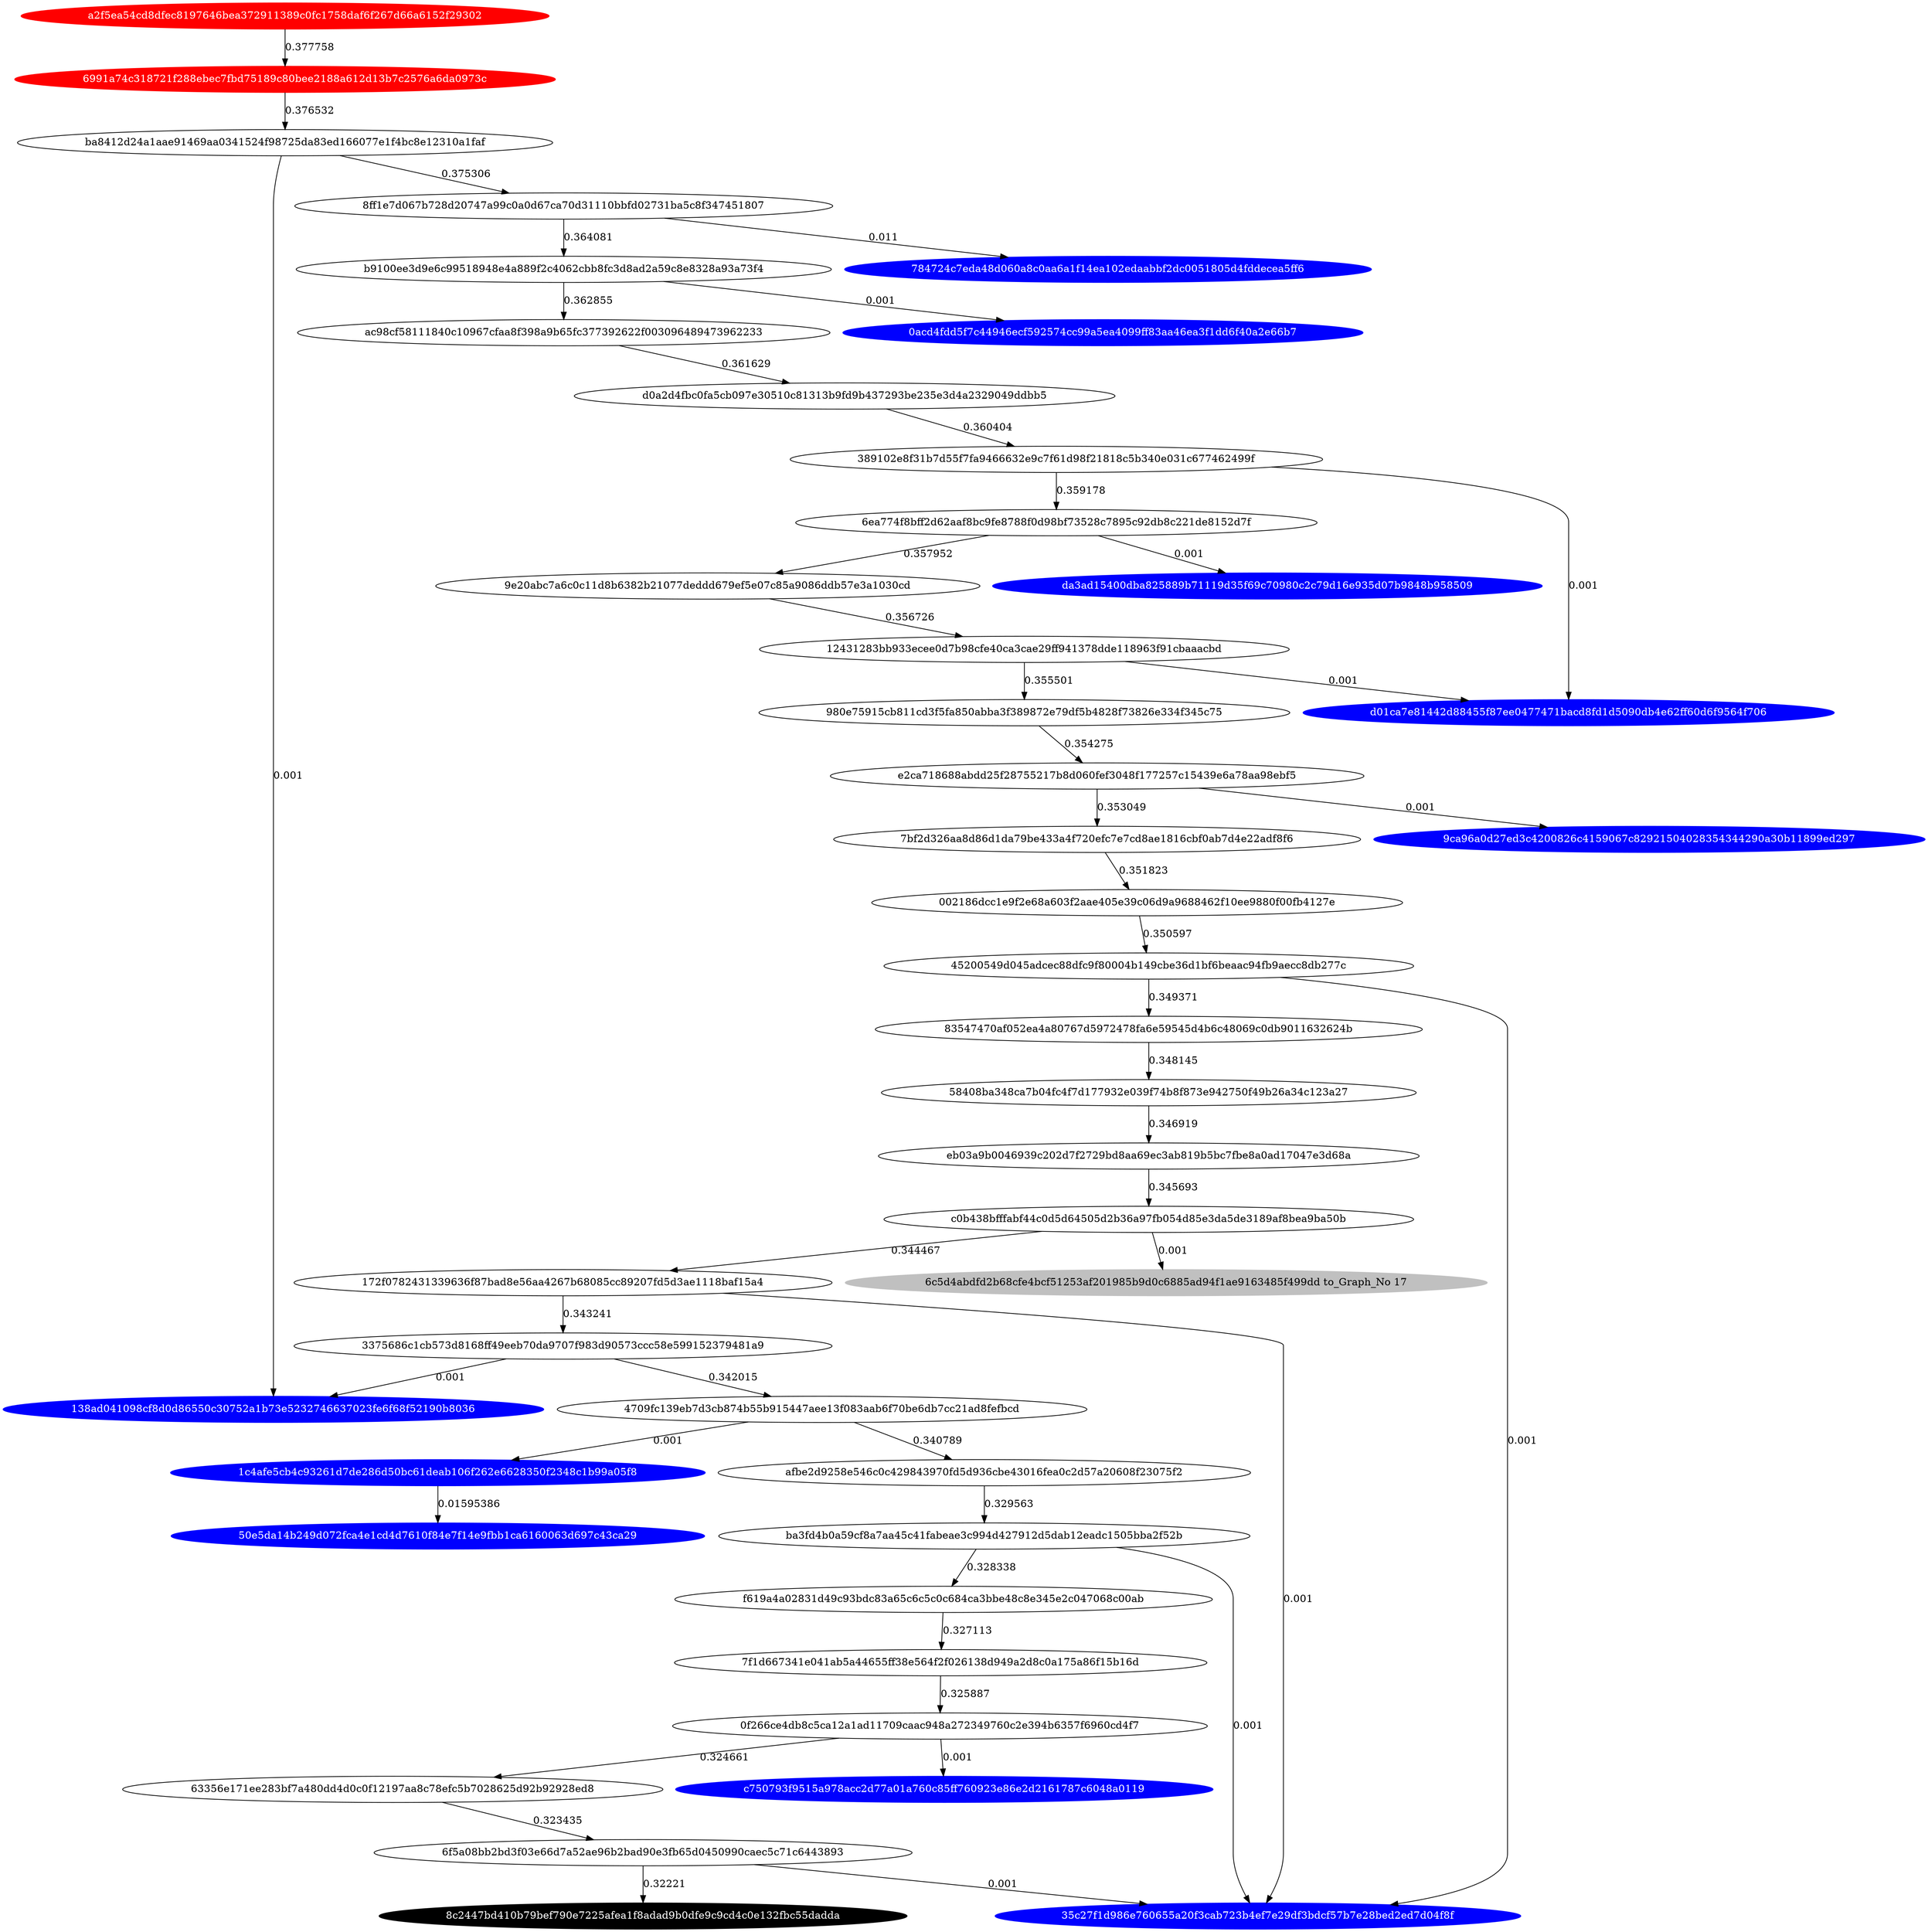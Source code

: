 digraph G{rankdir=TB;layout=dot;
"a2f5ea54cd8dfec8197646bea372911389c0fc1758daf6f267d66a6152f29302" [style="solid,filled",color=red,fontcolor=white];
"6991a74c318721f288ebec7fbd75189c80bee2188a612d13b7c2576a6da0973c" [style="solid,filled",color=red,fontcolor=white];
"d01ca7e81442d88455f87ee0477471bacd8fd1d5090db4e62ff60d6f9564f706" [style="solid,filled",color=blue,fontcolor=white];
"0acd4fdd5f7c44946ecf592574cc99a5ea4099ff83aa46ea3f1dd6f40a2e66b7" [style="solid,filled",color=blue,fontcolor=white];
"35c27f1d986e760655a20f3cab723b4ef7e29df3bdcf57b7e28bed2ed7d04f8f" [style="solid,filled",color=blue,fontcolor=white];
"50e5da14b249d072fca4e1cd4d7610f84e7f14e9fbb1ca6160063d697c43ca29" [style="solid,filled",color=blue,fontcolor=white];
"1c4afe5cb4c93261d7de286d50bc61deab106f262e6628350f2348c1b99a05f8" [style="solid,filled",color=blue,fontcolor=white];
"138ad041098cf8d0d86550c30752a1b73e5232746637023fe6f68f52190b8036" [style="solid,filled",color=blue,fontcolor=white];
"9ca96a0d27ed3c4200826c4159067c82921504028354344290a30b11899ed297" [style="solid,filled",color=blue,fontcolor=white];
"6c5d4abdfd2b68cfe4bcf51253af201985b9d0c6885ad94f1ae9163485f499dd" [style="solid,filled",color=gray,fontcolor=black,label= "6c5d4abdfd2b68cfe4bcf51253af201985b9d0c6885ad94f1ae9163485f499dd to_Graph_No 17"];
"8c2447bd410b79bef790e7225afea1f8adad9b0dfe9c9cd4c0e132fbc55dadda" [style="solid,filled",color=black,fontcolor=white];
"c750793f9515a978acc2d77a01a760c85ff760923e86e2d2161787c6048a0119" [style="solid,filled",color=blue,fontcolor=white];
"da3ad15400dba825889b71119d35f69c70980c2c79d16e935d07b9848b958509" [style="solid,filled",color=blue,fontcolor=white];
"784724c7eda48d060a8c0aa6a1f14ea102edaabbf2dc0051805d4fddecea5ff6" [style="solid,filled",color=blue,fontcolor=white];
"389102e8f31b7d55f7fa9466632e9c7f61d98f21818c5b340e031c677462499f" -> "d01ca7e81442d88455f87ee0477471bacd8fd1d5090db4e62ff60d6f9564f706" [label=0.001];
"12431283bb933ecee0d7b98cfe40ca3cae29ff941378dde118963f91cbaaacbd" -> "980e75915cb811cd3f5fa850abba3f389872e79df5b4828f73826e334f345c75" [label=0.355501];
"e2ca718688abdd25f28755217b8d060fef3048f177257c15439e6a78aa98ebf5" -> "9ca96a0d27ed3c4200826c4159067c82921504028354344290a30b11899ed297" [label=0.001];
"002186dcc1e9f2e68a603f2aae405e39c06d9a9688462f10ee9880f00fb4127e" -> "45200549d045adcec88dfc9f80004b149cbe36d1bf6beaac94fb9aecc8db277c" [label=0.350597];
"9e20abc7a6c0c11d8b6382b21077deddd679ef5e07c85a9086ddb57e3a1030cd" -> "12431283bb933ecee0d7b98cfe40ca3cae29ff941378dde118963f91cbaaacbd" [label=0.356726];
"ba3fd4b0a59cf8a7aa45c41fabeae3c994d427912d5dab12eadc1505bba2f52b" -> "f619a4a02831d49c93bdc83a65c6c5c0c684ca3bbe48c8e345e2c047068c00ab" [label=0.328338];
"6ea774f8bff2d62aaf8bc9fe8788f0d98bf73528c7895c92db8c221de8152d7f" -> "da3ad15400dba825889b71119d35f69c70980c2c79d16e935d07b9848b958509" [label=0.001];
"12431283bb933ecee0d7b98cfe40ca3cae29ff941378dde118963f91cbaaacbd" -> "d01ca7e81442d88455f87ee0477471bacd8fd1d5090db4e62ff60d6f9564f706" [label=0.001];
"7bf2d326aa8d86d1da79be433a4f720efc7e7cd8ae1816cbf0ab7d4e22adf8f6" -> "002186dcc1e9f2e68a603f2aae405e39c06d9a9688462f10ee9880f00fb4127e" [label=0.351823];
"eb03a9b0046939c202d7f2729bd8aa69ec3ab819b5bc7fbe8a0ad17047e3d68a" -> "c0b438bfffabf44c0d5d64505d2b36a97fb054d85e3da5de3189af8bea9ba50b" [label=0.345693];
"45200549d045adcec88dfc9f80004b149cbe36d1bf6beaac94fb9aecc8db277c" -> "35c27f1d986e760655a20f3cab723b4ef7e29df3bdcf57b7e28bed2ed7d04f8f" [label=0.001];
"3375686c1cb573d8168ff49eeb70da9707f983d90573ccc58e599152379481a9" -> "138ad041098cf8d0d86550c30752a1b73e5232746637023fe6f68f52190b8036" [label=0.001];
"4709fc139eb7d3cb874b55b915447aee13f083aab6f70be6db7cc21ad8fefbcd" -> "1c4afe5cb4c93261d7de286d50bc61deab106f262e6628350f2348c1b99a05f8" [label=0.001];
"63356e171ee283bf7a480dd4d0c0f12197aa8c78efc5b7028625d92b92928ed8" -> "6f5a08bb2bd3f03e66d7a52ae96b2bad90e3fb65d0450990caec5c71c6443893" [label=0.323435];
"6ea774f8bff2d62aaf8bc9fe8788f0d98bf73528c7895c92db8c221de8152d7f" -> "9e20abc7a6c0c11d8b6382b21077deddd679ef5e07c85a9086ddb57e3a1030cd" [label=0.357952];
"ba3fd4b0a59cf8a7aa45c41fabeae3c994d427912d5dab12eadc1505bba2f52b" -> "35c27f1d986e760655a20f3cab723b4ef7e29df3bdcf57b7e28bed2ed7d04f8f" [label=0.001];
"83547470af052ea4a80767d5972478fa6e59545d4b6c48069c0db9011632624b" -> "58408ba348ca7b04fc4f7d177932e039f74b8f873e942750f49b26a34c123a27" [label=0.348145];
"389102e8f31b7d55f7fa9466632e9c7f61d98f21818c5b340e031c677462499f" -> "6ea774f8bff2d62aaf8bc9fe8788f0d98bf73528c7895c92db8c221de8152d7f" [label=0.359178];
"a2f5ea54cd8dfec8197646bea372911389c0fc1758daf6f267d66a6152f29302" -> "6991a74c318721f288ebec7fbd75189c80bee2188a612d13b7c2576a6da0973c" [label=0.377758];
"ba8412d24a1aae91469aa0341524f98725da83ed166077e1f4bc8e12310a1faf" -> "138ad041098cf8d0d86550c30752a1b73e5232746637023fe6f68f52190b8036" [label=0.001];
"172f0782431339636f87bad8e56aa4267b68085cc89207fd5d3ae1118baf15a4" -> "3375686c1cb573d8168ff49eeb70da9707f983d90573ccc58e599152379481a9" [label=0.343241];
"3375686c1cb573d8168ff49eeb70da9707f983d90573ccc58e599152379481a9" -> "4709fc139eb7d3cb874b55b915447aee13f083aab6f70be6db7cc21ad8fefbcd" [label=0.342015];
"172f0782431339636f87bad8e56aa4267b68085cc89207fd5d3ae1118baf15a4" -> "35c27f1d986e760655a20f3cab723b4ef7e29df3bdcf57b7e28bed2ed7d04f8f" [label=0.001];
"8ff1e7d067b728d20747a99c0a0d67ca70d31110bbfd02731ba5c8f347451807" -> "b9100ee3d9e6c99518948e4a889f2c4062cbb8fc3d8ad2a59c8e8328a93a73f4" [label=0.364081];
"b9100ee3d9e6c99518948e4a889f2c4062cbb8fc3d8ad2a59c8e8328a93a73f4" -> "0acd4fdd5f7c44946ecf592574cc99a5ea4099ff83aa46ea3f1dd6f40a2e66b7" [label=0.001];
"0f266ce4db8c5ca12a1ad11709caac948a272349760c2e394b6357f6960cd4f7" -> "63356e171ee283bf7a480dd4d0c0f12197aa8c78efc5b7028625d92b92928ed8" [label=0.324661];
"e2ca718688abdd25f28755217b8d060fef3048f177257c15439e6a78aa98ebf5" -> "7bf2d326aa8d86d1da79be433a4f720efc7e7cd8ae1816cbf0ab7d4e22adf8f6" [label=0.353049];
"45200549d045adcec88dfc9f80004b149cbe36d1bf6beaac94fb9aecc8db277c" -> "83547470af052ea4a80767d5972478fa6e59545d4b6c48069c0db9011632624b" [label=0.349371];
"7f1d667341e041ab5a44655ff38e564f2f026138d949a2d8c0a175a86f15b16d" -> "0f266ce4db8c5ca12a1ad11709caac948a272349760c2e394b6357f6960cd4f7" [label=0.325887];
"0f266ce4db8c5ca12a1ad11709caac948a272349760c2e394b6357f6960cd4f7" -> "c750793f9515a978acc2d77a01a760c85ff760923e86e2d2161787c6048a0119" [label=0.001];
"6991a74c318721f288ebec7fbd75189c80bee2188a612d13b7c2576a6da0973c" -> "ba8412d24a1aae91469aa0341524f98725da83ed166077e1f4bc8e12310a1faf" [label=0.376532];
"980e75915cb811cd3f5fa850abba3f389872e79df5b4828f73826e334f345c75" -> "e2ca718688abdd25f28755217b8d060fef3048f177257c15439e6a78aa98ebf5" [label=0.354275];
"58408ba348ca7b04fc4f7d177932e039f74b8f873e942750f49b26a34c123a27" -> "eb03a9b0046939c202d7f2729bd8aa69ec3ab819b5bc7fbe8a0ad17047e3d68a" [label=0.346919];
"8ff1e7d067b728d20747a99c0a0d67ca70d31110bbfd02731ba5c8f347451807" -> "784724c7eda48d060a8c0aa6a1f14ea102edaabbf2dc0051805d4fddecea5ff6" [label=0.011];
"ac98cf58111840c10967cfaa8f398a9b65fc377392622f003096489473962233" -> "d0a2d4fbc0fa5cb097e30510c81313b9fd9b437293be235e3d4a2329049ddbb5" [label=0.361629];
"afbe2d9258e546c0c429843970fd5d936cbe43016fea0c2d57a20608f23075f2" -> "ba3fd4b0a59cf8a7aa45c41fabeae3c994d427912d5dab12eadc1505bba2f52b" [label=0.329563];
"4709fc139eb7d3cb874b55b915447aee13f083aab6f70be6db7cc21ad8fefbcd" -> "afbe2d9258e546c0c429843970fd5d936cbe43016fea0c2d57a20608f23075f2" [label=0.340789];
"b9100ee3d9e6c99518948e4a889f2c4062cbb8fc3d8ad2a59c8e8328a93a73f4" -> "ac98cf58111840c10967cfaa8f398a9b65fc377392622f003096489473962233" [label=0.362855];
"d0a2d4fbc0fa5cb097e30510c81313b9fd9b437293be235e3d4a2329049ddbb5" -> "389102e8f31b7d55f7fa9466632e9c7f61d98f21818c5b340e031c677462499f" [label=0.360404];
"6f5a08bb2bd3f03e66d7a52ae96b2bad90e3fb65d0450990caec5c71c6443893" -> "35c27f1d986e760655a20f3cab723b4ef7e29df3bdcf57b7e28bed2ed7d04f8f" [label=0.001];
"ba8412d24a1aae91469aa0341524f98725da83ed166077e1f4bc8e12310a1faf" -> "8ff1e7d067b728d20747a99c0a0d67ca70d31110bbfd02731ba5c8f347451807" [label=0.375306];
"f619a4a02831d49c93bdc83a65c6c5c0c684ca3bbe48c8e345e2c047068c00ab" -> "7f1d667341e041ab5a44655ff38e564f2f026138d949a2d8c0a175a86f15b16d" [label=0.327113];
"c0b438bfffabf44c0d5d64505d2b36a97fb054d85e3da5de3189af8bea9ba50b" -> "172f0782431339636f87bad8e56aa4267b68085cc89207fd5d3ae1118baf15a4" [label=0.344467];
"c0b438bfffabf44c0d5d64505d2b36a97fb054d85e3da5de3189af8bea9ba50b" -> "6c5d4abdfd2b68cfe4bcf51253af201985b9d0c6885ad94f1ae9163485f499dd" [label=0.001];
"1c4afe5cb4c93261d7de286d50bc61deab106f262e6628350f2348c1b99a05f8" -> "50e5da14b249d072fca4e1cd4d7610f84e7f14e9fbb1ca6160063d697c43ca29" [label=0.01595386];
"6f5a08bb2bd3f03e66d7a52ae96b2bad90e3fb65d0450990caec5c71c6443893" -> "8c2447bd410b79bef790e7225afea1f8adad9b0dfe9c9cd4c0e132fbc55dadda" [label=0.32221];
}